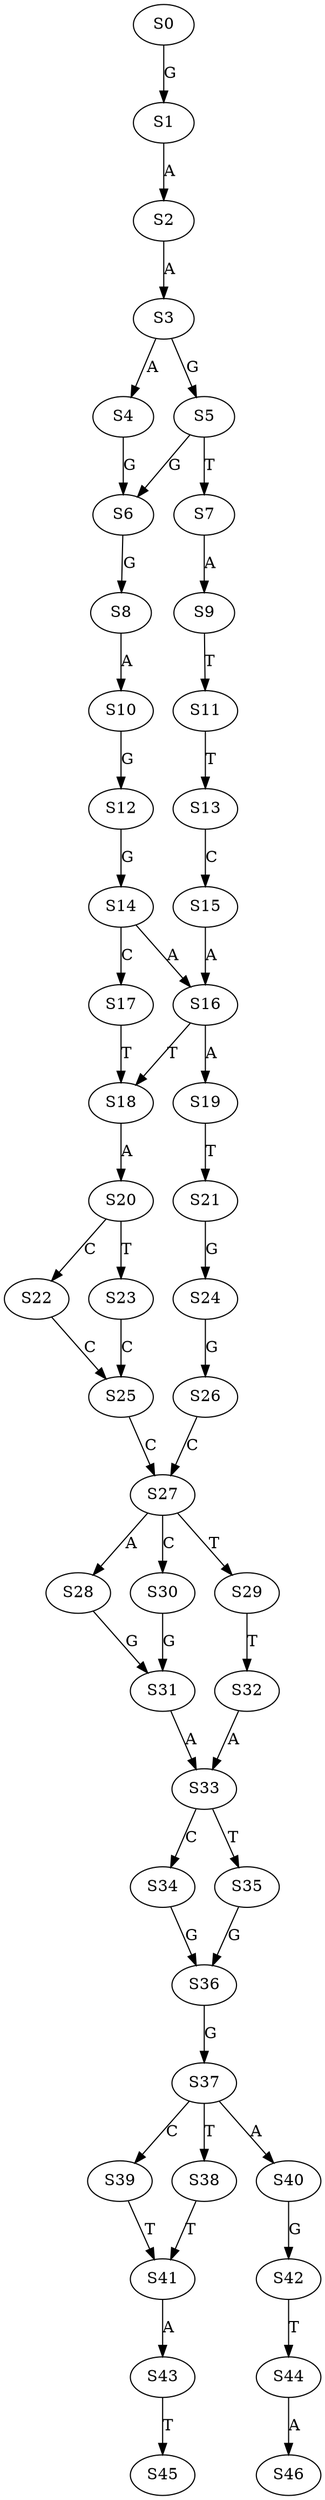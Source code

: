 strict digraph  {
	S0 -> S1 [ label = G ];
	S1 -> S2 [ label = A ];
	S2 -> S3 [ label = A ];
	S3 -> S4 [ label = A ];
	S3 -> S5 [ label = G ];
	S4 -> S6 [ label = G ];
	S5 -> S6 [ label = G ];
	S5 -> S7 [ label = T ];
	S6 -> S8 [ label = G ];
	S7 -> S9 [ label = A ];
	S8 -> S10 [ label = A ];
	S9 -> S11 [ label = T ];
	S10 -> S12 [ label = G ];
	S11 -> S13 [ label = T ];
	S12 -> S14 [ label = G ];
	S13 -> S15 [ label = C ];
	S14 -> S16 [ label = A ];
	S14 -> S17 [ label = C ];
	S15 -> S16 [ label = A ];
	S16 -> S18 [ label = T ];
	S16 -> S19 [ label = A ];
	S17 -> S18 [ label = T ];
	S18 -> S20 [ label = A ];
	S19 -> S21 [ label = T ];
	S20 -> S22 [ label = C ];
	S20 -> S23 [ label = T ];
	S21 -> S24 [ label = G ];
	S22 -> S25 [ label = C ];
	S23 -> S25 [ label = C ];
	S24 -> S26 [ label = G ];
	S25 -> S27 [ label = C ];
	S26 -> S27 [ label = C ];
	S27 -> S28 [ label = A ];
	S27 -> S29 [ label = T ];
	S27 -> S30 [ label = C ];
	S28 -> S31 [ label = G ];
	S29 -> S32 [ label = T ];
	S30 -> S31 [ label = G ];
	S31 -> S33 [ label = A ];
	S32 -> S33 [ label = A ];
	S33 -> S34 [ label = C ];
	S33 -> S35 [ label = T ];
	S34 -> S36 [ label = G ];
	S35 -> S36 [ label = G ];
	S36 -> S37 [ label = G ];
	S37 -> S38 [ label = T ];
	S37 -> S39 [ label = C ];
	S37 -> S40 [ label = A ];
	S38 -> S41 [ label = T ];
	S39 -> S41 [ label = T ];
	S40 -> S42 [ label = G ];
	S41 -> S43 [ label = A ];
	S42 -> S44 [ label = T ];
	S43 -> S45 [ label = T ];
	S44 -> S46 [ label = A ];
}
